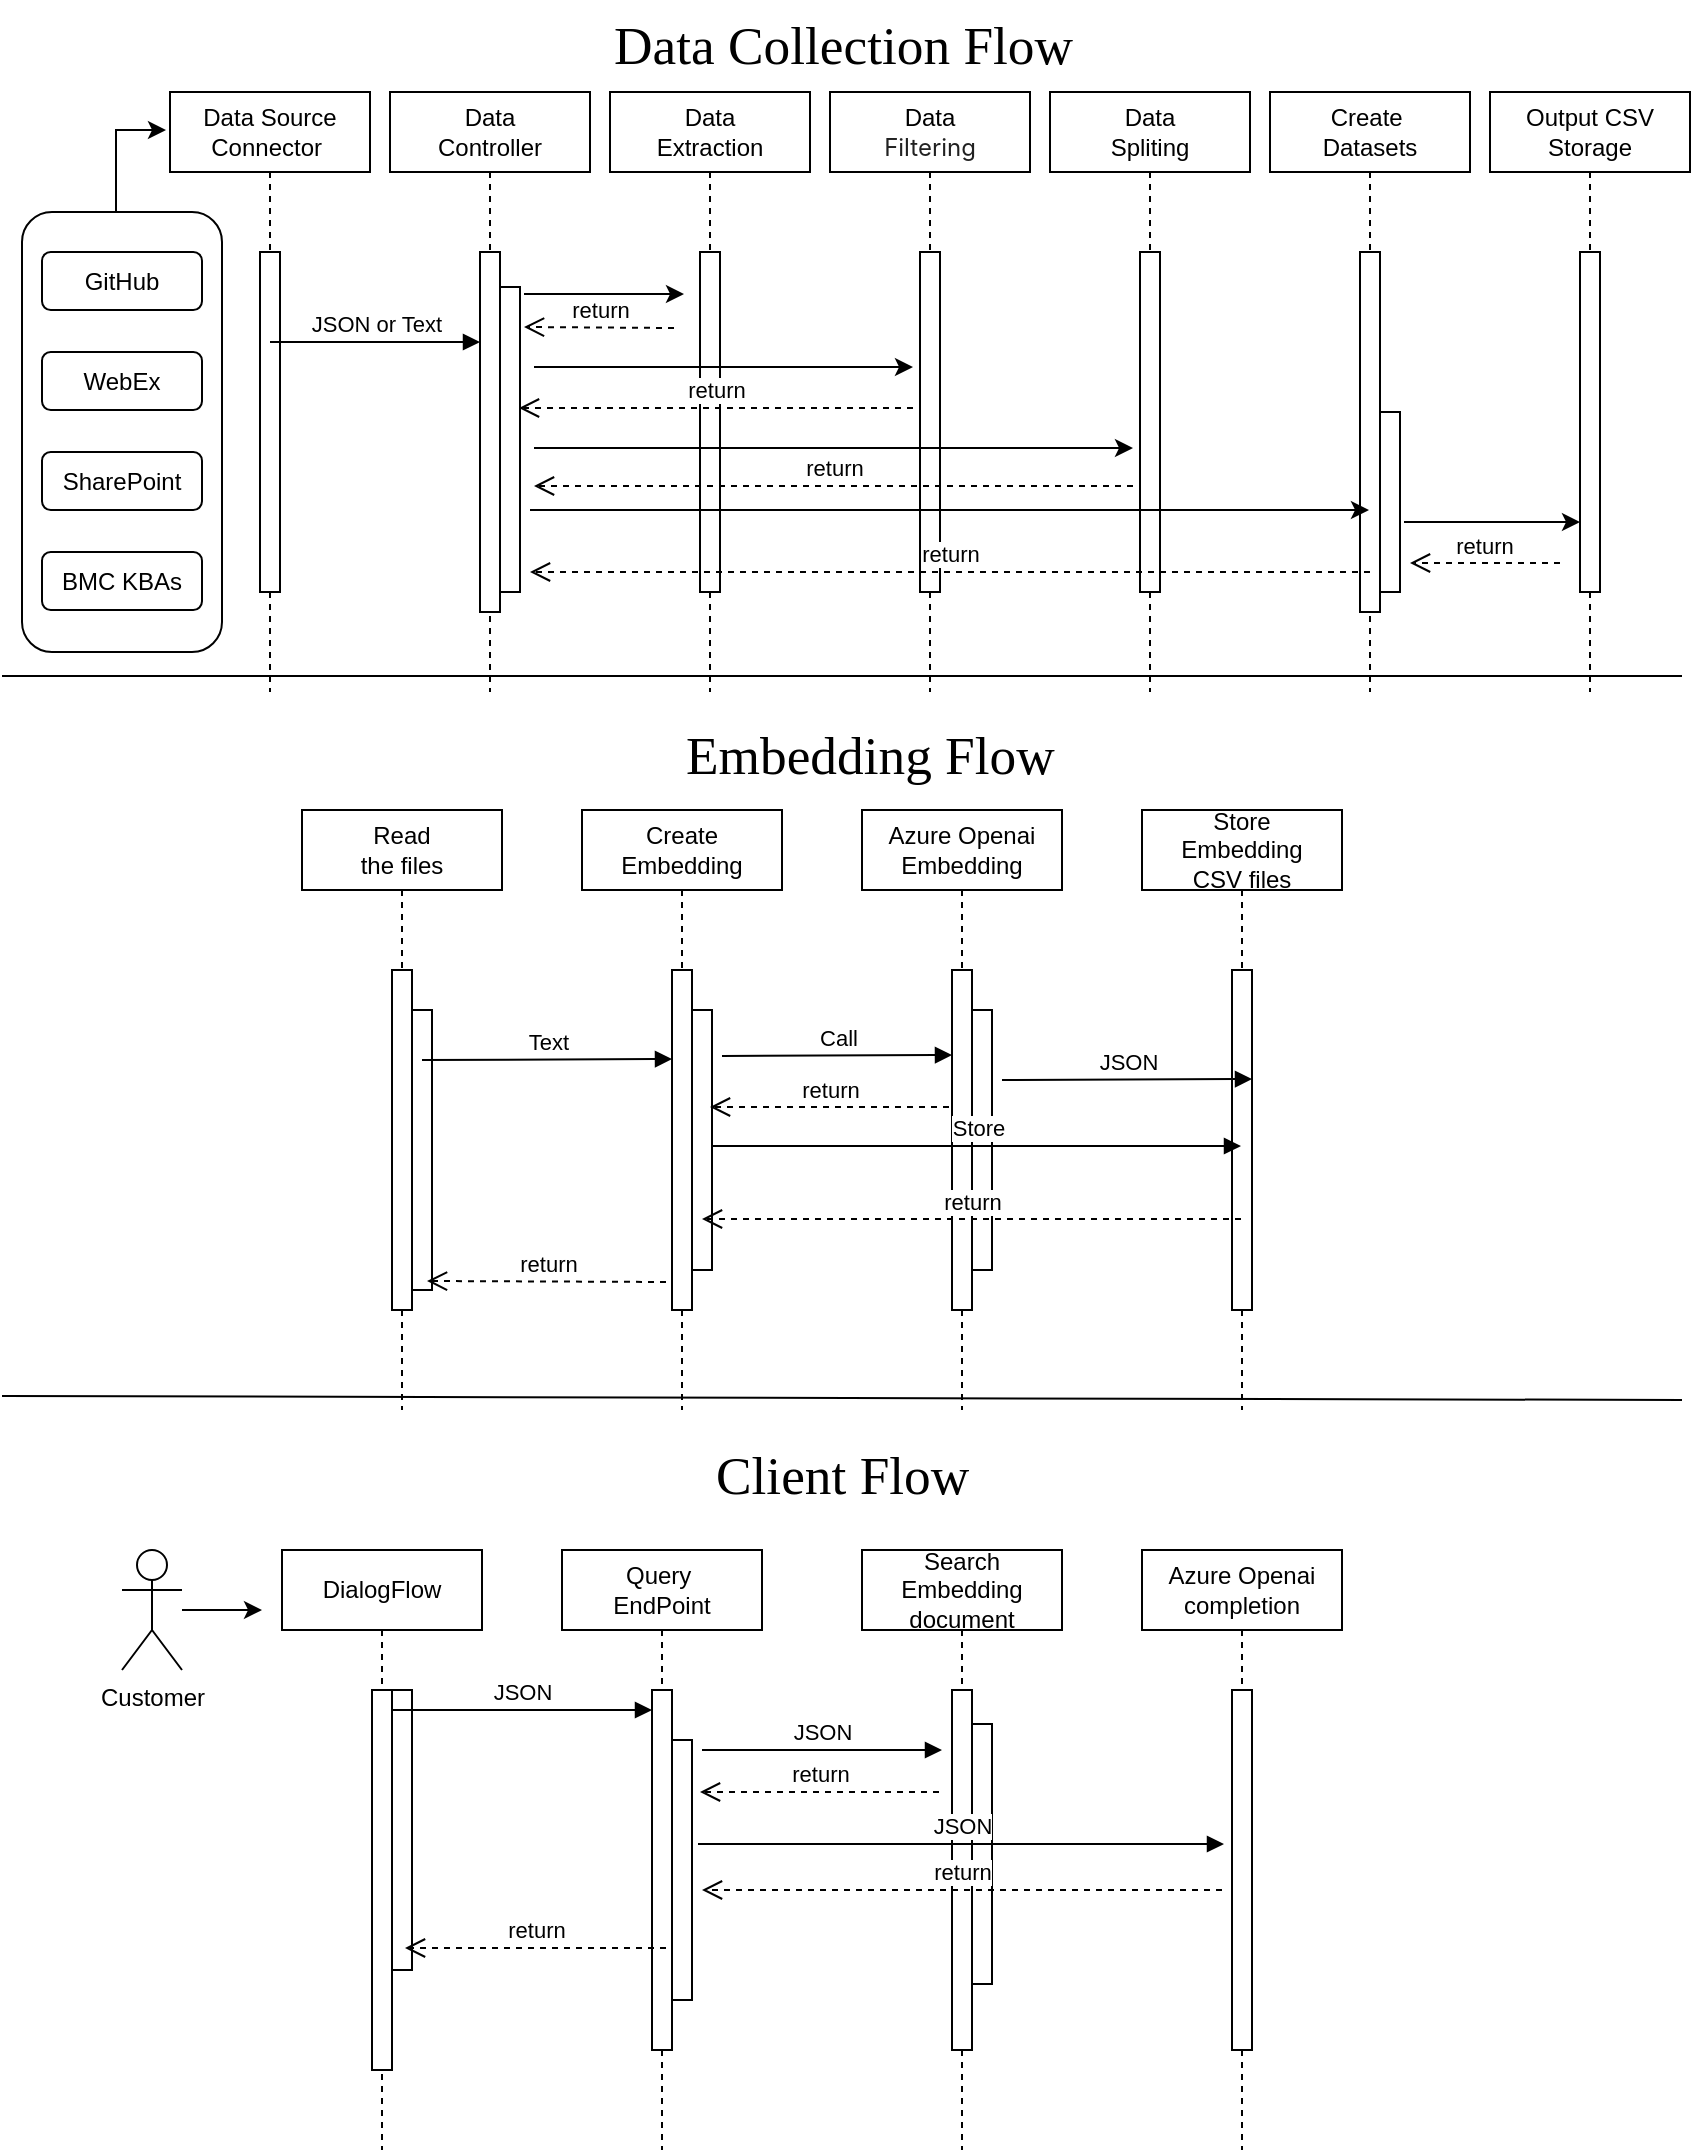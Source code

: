 <mxfile version="21.1.1" type="device">
  <diagram name="Page-1" id="2YBvvXClWsGukQMizWep">
    <mxGraphModel dx="1306" dy="867" grid="1" gridSize="10" guides="1" tooltips="1" connect="1" arrows="1" fold="1" page="1" pageScale="1" pageWidth="850" pageHeight="1100" math="0" shadow="0">
      <root>
        <mxCell id="0" />
        <mxCell id="1" parent="0" />
        <mxCell id="aM9ryv3xv72pqoxQDRHE-1" value="DialogFlow" style="shape=umlLifeline;perimeter=lifelinePerimeter;whiteSpace=wrap;html=1;container=0;dropTarget=0;collapsible=0;recursiveResize=0;outlineConnect=0;portConstraint=eastwest;newEdgeStyle={&quot;edgeStyle&quot;:&quot;elbowEdgeStyle&quot;,&quot;elbow&quot;:&quot;vertical&quot;,&quot;curved&quot;:0,&quot;rounded&quot;:0};" parent="1" vertex="1">
          <mxGeometry x="140" y="795" width="100" height="300" as="geometry" />
        </mxCell>
        <mxCell id="aM9ryv3xv72pqoxQDRHE-2" value="" style="html=1;points=[];perimeter=orthogonalPerimeter;outlineConnect=0;targetShapes=umlLifeline;portConstraint=eastwest;newEdgeStyle={&quot;edgeStyle&quot;:&quot;elbowEdgeStyle&quot;,&quot;elbow&quot;:&quot;vertical&quot;,&quot;curved&quot;:0,&quot;rounded&quot;:0};" parent="aM9ryv3xv72pqoxQDRHE-1" vertex="1">
          <mxGeometry x="45" y="70" width="10" height="190" as="geometry" />
        </mxCell>
        <mxCell id="ICfoFFDY9wNqRnNJk4W3-127" value="" style="html=1;points=[];perimeter=orthogonalPerimeter;outlineConnect=0;targetShapes=umlLifeline;portConstraint=eastwest;newEdgeStyle={&quot;edgeStyle&quot;:&quot;elbowEdgeStyle&quot;,&quot;elbow&quot;:&quot;vertical&quot;,&quot;curved&quot;:0,&quot;rounded&quot;:0};" vertex="1" parent="aM9ryv3xv72pqoxQDRHE-1">
          <mxGeometry x="55" y="70" width="10" height="140" as="geometry" />
        </mxCell>
        <mxCell id="aM9ryv3xv72pqoxQDRHE-5" value="Query&amp;nbsp;&lt;br&gt;EndPoint" style="shape=umlLifeline;perimeter=lifelinePerimeter;whiteSpace=wrap;html=1;container=0;dropTarget=0;collapsible=0;recursiveResize=0;outlineConnect=0;portConstraint=eastwest;newEdgeStyle={&quot;edgeStyle&quot;:&quot;elbowEdgeStyle&quot;,&quot;elbow&quot;:&quot;vertical&quot;,&quot;curved&quot;:0,&quot;rounded&quot;:0};" parent="1" vertex="1">
          <mxGeometry x="280" y="795" width="100" height="300" as="geometry" />
        </mxCell>
        <mxCell id="aM9ryv3xv72pqoxQDRHE-6" value="" style="html=1;points=[];perimeter=orthogonalPerimeter;outlineConnect=0;targetShapes=umlLifeline;portConstraint=eastwest;newEdgeStyle={&quot;edgeStyle&quot;:&quot;elbowEdgeStyle&quot;,&quot;elbow&quot;:&quot;vertical&quot;,&quot;curved&quot;:0,&quot;rounded&quot;:0};" parent="aM9ryv3xv72pqoxQDRHE-5" vertex="1">
          <mxGeometry x="45" y="70" width="10" height="180" as="geometry" />
        </mxCell>
        <mxCell id="ICfoFFDY9wNqRnNJk4W3-121" value="" style="html=1;points=[];perimeter=orthogonalPerimeter;outlineConnect=0;targetShapes=umlLifeline;portConstraint=eastwest;newEdgeStyle={&quot;edgeStyle&quot;:&quot;elbowEdgeStyle&quot;,&quot;elbow&quot;:&quot;vertical&quot;,&quot;curved&quot;:0,&quot;rounded&quot;:0};" vertex="1" parent="aM9ryv3xv72pqoxQDRHE-5">
          <mxGeometry x="55" y="95" width="10" height="130" as="geometry" />
        </mxCell>
        <mxCell id="aM9ryv3xv72pqoxQDRHE-7" value="JSON" style="html=1;verticalAlign=bottom;endArrow=block;edgeStyle=elbowEdgeStyle;elbow=vertical;curved=0;rounded=0;" parent="1" source="aM9ryv3xv72pqoxQDRHE-2" target="aM9ryv3xv72pqoxQDRHE-6" edge="1">
          <mxGeometry relative="1" as="geometry">
            <mxPoint x="255" y="885" as="sourcePoint" />
            <Array as="points">
              <mxPoint x="240" y="875" />
            </Array>
          </mxGeometry>
        </mxCell>
        <mxCell id="ICfoFFDY9wNqRnNJk4W3-26" value="Data Source&lt;br&gt;Connector&amp;nbsp;" style="shape=umlLifeline;perimeter=lifelinePerimeter;whiteSpace=wrap;html=1;container=0;dropTarget=0;collapsible=0;recursiveResize=0;outlineConnect=0;portConstraint=eastwest;newEdgeStyle={&quot;edgeStyle&quot;:&quot;elbowEdgeStyle&quot;,&quot;elbow&quot;:&quot;vertical&quot;,&quot;curved&quot;:0,&quot;rounded&quot;:0};" vertex="1" parent="1">
          <mxGeometry x="84" y="66" width="100" height="300" as="geometry" />
        </mxCell>
        <mxCell id="ICfoFFDY9wNqRnNJk4W3-27" value="" style="html=1;points=[];perimeter=orthogonalPerimeter;outlineConnect=0;targetShapes=umlLifeline;portConstraint=eastwest;newEdgeStyle={&quot;edgeStyle&quot;:&quot;elbowEdgeStyle&quot;,&quot;elbow&quot;:&quot;vertical&quot;,&quot;curved&quot;:0,&quot;rounded&quot;:0};" vertex="1" parent="ICfoFFDY9wNqRnNJk4W3-26">
          <mxGeometry x="45" y="80" width="10" height="170" as="geometry" />
        </mxCell>
        <mxCell id="ICfoFFDY9wNqRnNJk4W3-28" value="Data&lt;br&gt;Controller" style="shape=umlLifeline;perimeter=lifelinePerimeter;whiteSpace=wrap;html=1;container=0;dropTarget=0;collapsible=0;recursiveResize=0;outlineConnect=0;portConstraint=eastwest;newEdgeStyle={&quot;edgeStyle&quot;:&quot;elbowEdgeStyle&quot;,&quot;elbow&quot;:&quot;vertical&quot;,&quot;curved&quot;:0,&quot;rounded&quot;:0};" vertex="1" parent="1">
          <mxGeometry x="194" y="66" width="100" height="300" as="geometry" />
        </mxCell>
        <mxCell id="ICfoFFDY9wNqRnNJk4W3-29" value="" style="html=1;points=[];perimeter=orthogonalPerimeter;outlineConnect=0;targetShapes=umlLifeline;portConstraint=eastwest;newEdgeStyle={&quot;edgeStyle&quot;:&quot;elbowEdgeStyle&quot;,&quot;elbow&quot;:&quot;vertical&quot;,&quot;curved&quot;:0,&quot;rounded&quot;:0};" vertex="1" parent="ICfoFFDY9wNqRnNJk4W3-28">
          <mxGeometry x="45" y="80" width="10" height="180" as="geometry" />
        </mxCell>
        <mxCell id="ICfoFFDY9wNqRnNJk4W3-14" value="JSON or Text" style="html=1;verticalAlign=bottom;endArrow=block;edgeStyle=elbowEdgeStyle;elbow=vertical;curved=0;rounded=0;" edge="1" parent="ICfoFFDY9wNqRnNJk4W3-28">
          <mxGeometry relative="1" as="geometry">
            <mxPoint x="-60" y="125" as="sourcePoint" />
            <Array as="points" />
            <mxPoint x="45" y="124.5" as="targetPoint" />
          </mxGeometry>
        </mxCell>
        <mxCell id="ICfoFFDY9wNqRnNJk4W3-94" value="" style="html=1;points=[];perimeter=orthogonalPerimeter;outlineConnect=0;targetShapes=umlLifeline;portConstraint=eastwest;newEdgeStyle={&quot;edgeStyle&quot;:&quot;elbowEdgeStyle&quot;,&quot;elbow&quot;:&quot;vertical&quot;,&quot;curved&quot;:0,&quot;rounded&quot;:0};" vertex="1" parent="ICfoFFDY9wNqRnNJk4W3-28">
          <mxGeometry x="55" y="97.5" width="10" height="152.5" as="geometry" />
        </mxCell>
        <mxCell id="ICfoFFDY9wNqRnNJk4W3-30" value="Data&lt;br&gt;&lt;h2 style=&quot;text-align: start; box-sizing: unset; line-height: var(--jp-content-heading-line-height); font-weight: var(--jp-content-heading-font-weight); margin: var(--jp-content-heading-margin-top) 0 var(--jp-content-heading-margin-bottom) 0; font-size: var(--jp-content-font-size4); caret-color: rgba(0, 0, 0, 0.87); color: rgba(0, 0, 0, 0.87); font-family: -apple-system, BlinkMacSystemFont, &amp;quot;Segoe UI&amp;quot;, Helvetica, Arial, sans-serif, &amp;quot;Apple Color Emoji&amp;quot;, &amp;quot;Segoe UI Emoji&amp;quot;, &amp;quot;Segoe UI Symbol&amp;quot;;&quot; id=&quot;1.2-Filtering-the-Wikipedia-pages-and-splitting-them-into-sections-by-headings&quot;&gt;Filtering&lt;/h2&gt;" style="shape=umlLifeline;perimeter=lifelinePerimeter;whiteSpace=wrap;html=1;container=0;dropTarget=0;collapsible=0;recursiveResize=0;outlineConnect=0;portConstraint=eastwest;newEdgeStyle={&quot;edgeStyle&quot;:&quot;elbowEdgeStyle&quot;,&quot;elbow&quot;:&quot;vertical&quot;,&quot;curved&quot;:0,&quot;rounded&quot;:0};" vertex="1" parent="1">
          <mxGeometry x="414" y="66" width="100" height="300" as="geometry" />
        </mxCell>
        <mxCell id="ICfoFFDY9wNqRnNJk4W3-31" value="" style="html=1;points=[];perimeter=orthogonalPerimeter;outlineConnect=0;targetShapes=umlLifeline;portConstraint=eastwest;newEdgeStyle={&quot;edgeStyle&quot;:&quot;elbowEdgeStyle&quot;,&quot;elbow&quot;:&quot;vertical&quot;,&quot;curved&quot;:0,&quot;rounded&quot;:0};" vertex="1" parent="ICfoFFDY9wNqRnNJk4W3-30">
          <mxGeometry x="45" y="80" width="10" height="170" as="geometry" />
        </mxCell>
        <mxCell id="ICfoFFDY9wNqRnNJk4W3-32" value="Data&lt;br&gt;Spliting" style="shape=umlLifeline;perimeter=lifelinePerimeter;whiteSpace=wrap;html=1;container=0;dropTarget=0;collapsible=0;recursiveResize=0;outlineConnect=0;portConstraint=eastwest;newEdgeStyle={&quot;edgeStyle&quot;:&quot;elbowEdgeStyle&quot;,&quot;elbow&quot;:&quot;vertical&quot;,&quot;curved&quot;:0,&quot;rounded&quot;:0};" vertex="1" parent="1">
          <mxGeometry x="524" y="66" width="100" height="300" as="geometry" />
        </mxCell>
        <mxCell id="ICfoFFDY9wNqRnNJk4W3-33" value="" style="html=1;points=[];perimeter=orthogonalPerimeter;outlineConnect=0;targetShapes=umlLifeline;portConstraint=eastwest;newEdgeStyle={&quot;edgeStyle&quot;:&quot;elbowEdgeStyle&quot;,&quot;elbow&quot;:&quot;vertical&quot;,&quot;curved&quot;:0,&quot;rounded&quot;:0};" vertex="1" parent="ICfoFFDY9wNqRnNJk4W3-32">
          <mxGeometry x="45" y="80" width="10" height="170" as="geometry" />
        </mxCell>
        <mxCell id="ICfoFFDY9wNqRnNJk4W3-34" value="Create&amp;nbsp;&lt;br&gt;Datasets" style="shape=umlLifeline;perimeter=lifelinePerimeter;whiteSpace=wrap;html=1;container=0;dropTarget=0;collapsible=0;recursiveResize=0;outlineConnect=0;portConstraint=eastwest;newEdgeStyle={&quot;edgeStyle&quot;:&quot;elbowEdgeStyle&quot;,&quot;elbow&quot;:&quot;vertical&quot;,&quot;curved&quot;:0,&quot;rounded&quot;:0};" vertex="1" parent="1">
          <mxGeometry x="634" y="66" width="100" height="300" as="geometry" />
        </mxCell>
        <mxCell id="ICfoFFDY9wNqRnNJk4W3-35" value="" style="html=1;points=[];perimeter=orthogonalPerimeter;outlineConnect=0;targetShapes=umlLifeline;portConstraint=eastwest;newEdgeStyle={&quot;edgeStyle&quot;:&quot;elbowEdgeStyle&quot;,&quot;elbow&quot;:&quot;vertical&quot;,&quot;curved&quot;:0,&quot;rounded&quot;:0};" vertex="1" parent="ICfoFFDY9wNqRnNJk4W3-34">
          <mxGeometry x="45" y="80" width="10" height="180" as="geometry" />
        </mxCell>
        <mxCell id="ICfoFFDY9wNqRnNJk4W3-107" value="" style="html=1;points=[];perimeter=orthogonalPerimeter;outlineConnect=0;targetShapes=umlLifeline;portConstraint=eastwest;newEdgeStyle={&quot;edgeStyle&quot;:&quot;elbowEdgeStyle&quot;,&quot;elbow&quot;:&quot;vertical&quot;,&quot;curved&quot;:0,&quot;rounded&quot;:0};" vertex="1" parent="ICfoFFDY9wNqRnNJk4W3-34">
          <mxGeometry x="55" y="160" width="10" height="90" as="geometry" />
        </mxCell>
        <mxCell id="ICfoFFDY9wNqRnNJk4W3-36" value="Output CSV&lt;br&gt;Storage" style="shape=umlLifeline;perimeter=lifelinePerimeter;whiteSpace=wrap;html=1;container=0;dropTarget=0;collapsible=0;recursiveResize=0;outlineConnect=0;portConstraint=eastwest;newEdgeStyle={&quot;edgeStyle&quot;:&quot;elbowEdgeStyle&quot;,&quot;elbow&quot;:&quot;vertical&quot;,&quot;curved&quot;:0,&quot;rounded&quot;:0};" vertex="1" parent="1">
          <mxGeometry x="744" y="66" width="100" height="300" as="geometry" />
        </mxCell>
        <mxCell id="ICfoFFDY9wNqRnNJk4W3-37" value="" style="html=1;points=[];perimeter=orthogonalPerimeter;outlineConnect=0;targetShapes=umlLifeline;portConstraint=eastwest;newEdgeStyle={&quot;edgeStyle&quot;:&quot;elbowEdgeStyle&quot;,&quot;elbow&quot;:&quot;vertical&quot;,&quot;curved&quot;:0,&quot;rounded&quot;:0};" vertex="1" parent="ICfoFFDY9wNqRnNJk4W3-36">
          <mxGeometry x="45" y="80" width="10" height="170" as="geometry" />
        </mxCell>
        <mxCell id="ICfoFFDY9wNqRnNJk4W3-39" value="Read&lt;br&gt;the files" style="shape=umlLifeline;perimeter=lifelinePerimeter;whiteSpace=wrap;html=1;container=0;dropTarget=0;collapsible=0;recursiveResize=0;outlineConnect=0;portConstraint=eastwest;newEdgeStyle={&quot;edgeStyle&quot;:&quot;elbowEdgeStyle&quot;,&quot;elbow&quot;:&quot;vertical&quot;,&quot;curved&quot;:0,&quot;rounded&quot;:0};" vertex="1" parent="1">
          <mxGeometry x="150" y="425" width="100" height="300" as="geometry" />
        </mxCell>
        <mxCell id="ICfoFFDY9wNqRnNJk4W3-40" value="" style="html=1;points=[];perimeter=orthogonalPerimeter;outlineConnect=0;targetShapes=umlLifeline;portConstraint=eastwest;newEdgeStyle={&quot;edgeStyle&quot;:&quot;elbowEdgeStyle&quot;,&quot;elbow&quot;:&quot;vertical&quot;,&quot;curved&quot;:0,&quot;rounded&quot;:0};" vertex="1" parent="ICfoFFDY9wNqRnNJk4W3-39">
          <mxGeometry x="45" y="80" width="10" height="170" as="geometry" />
        </mxCell>
        <mxCell id="ICfoFFDY9wNqRnNJk4W3-41" value="Create&lt;br&gt;Embedding" style="shape=umlLifeline;perimeter=lifelinePerimeter;whiteSpace=wrap;html=1;container=0;dropTarget=0;collapsible=0;recursiveResize=0;outlineConnect=0;portConstraint=eastwest;newEdgeStyle={&quot;edgeStyle&quot;:&quot;elbowEdgeStyle&quot;,&quot;elbow&quot;:&quot;vertical&quot;,&quot;curved&quot;:0,&quot;rounded&quot;:0};" vertex="1" parent="1">
          <mxGeometry x="290" y="425" width="100" height="300" as="geometry" />
        </mxCell>
        <mxCell id="ICfoFFDY9wNqRnNJk4W3-42" value="" style="html=1;points=[];perimeter=orthogonalPerimeter;outlineConnect=0;targetShapes=umlLifeline;portConstraint=eastwest;newEdgeStyle={&quot;edgeStyle&quot;:&quot;elbowEdgeStyle&quot;,&quot;elbow&quot;:&quot;vertical&quot;,&quot;curved&quot;:0,&quot;rounded&quot;:0};" vertex="1" parent="ICfoFFDY9wNqRnNJk4W3-41">
          <mxGeometry x="45" y="80" width="10" height="170" as="geometry" />
        </mxCell>
        <mxCell id="ICfoFFDY9wNqRnNJk4W3-43" value="" style="html=1;points=[];perimeter=orthogonalPerimeter;outlineConnect=0;targetShapes=umlLifeline;portConstraint=eastwest;newEdgeStyle={&quot;edgeStyle&quot;:&quot;elbowEdgeStyle&quot;,&quot;elbow&quot;:&quot;vertical&quot;,&quot;curved&quot;:0,&quot;rounded&quot;:0};" vertex="1" parent="ICfoFFDY9wNqRnNJk4W3-41">
          <mxGeometry x="-85" y="100" width="10" height="140" as="geometry" />
        </mxCell>
        <mxCell id="ICfoFFDY9wNqRnNJk4W3-45" value="Text" style="html=1;verticalAlign=bottom;endArrow=block;edgeStyle=elbowEdgeStyle;elbow=vertical;curved=0;rounded=0;" edge="1" parent="ICfoFFDY9wNqRnNJk4W3-41">
          <mxGeometry relative="1" as="geometry">
            <mxPoint x="-80" y="125" as="sourcePoint" />
            <Array as="points">
              <mxPoint x="-25" y="124.5" />
            </Array>
            <mxPoint x="45" y="124.5" as="targetPoint" />
          </mxGeometry>
        </mxCell>
        <mxCell id="ICfoFFDY9wNqRnNJk4W3-48" value="Search Embedding document" style="shape=umlLifeline;perimeter=lifelinePerimeter;whiteSpace=wrap;html=1;container=0;dropTarget=0;collapsible=0;recursiveResize=0;outlineConnect=0;portConstraint=eastwest;newEdgeStyle={&quot;edgeStyle&quot;:&quot;elbowEdgeStyle&quot;,&quot;elbow&quot;:&quot;vertical&quot;,&quot;curved&quot;:0,&quot;rounded&quot;:0};" vertex="1" parent="1">
          <mxGeometry x="430" y="795" width="100" height="300" as="geometry" />
        </mxCell>
        <mxCell id="ICfoFFDY9wNqRnNJk4W3-49" value="" style="html=1;points=[];perimeter=orthogonalPerimeter;outlineConnect=0;targetShapes=umlLifeline;portConstraint=eastwest;newEdgeStyle={&quot;edgeStyle&quot;:&quot;elbowEdgeStyle&quot;,&quot;elbow&quot;:&quot;vertical&quot;,&quot;curved&quot;:0,&quot;rounded&quot;:0};" vertex="1" parent="ICfoFFDY9wNqRnNJk4W3-48">
          <mxGeometry x="45" y="70" width="10" height="180" as="geometry" />
        </mxCell>
        <mxCell id="ICfoFFDY9wNqRnNJk4W3-122" value="" style="html=1;points=[];perimeter=orthogonalPerimeter;outlineConnect=0;targetShapes=umlLifeline;portConstraint=eastwest;newEdgeStyle={&quot;edgeStyle&quot;:&quot;elbowEdgeStyle&quot;,&quot;elbow&quot;:&quot;vertical&quot;,&quot;curved&quot;:0,&quot;rounded&quot;:0};" vertex="1" parent="ICfoFFDY9wNqRnNJk4W3-48">
          <mxGeometry x="55" y="87" width="10" height="130" as="geometry" />
        </mxCell>
        <mxCell id="ICfoFFDY9wNqRnNJk4W3-58" value="Azure Openai&lt;br&gt;Embedding" style="shape=umlLifeline;perimeter=lifelinePerimeter;whiteSpace=wrap;html=1;container=0;dropTarget=0;collapsible=0;recursiveResize=0;outlineConnect=0;portConstraint=eastwest;newEdgeStyle={&quot;edgeStyle&quot;:&quot;elbowEdgeStyle&quot;,&quot;elbow&quot;:&quot;vertical&quot;,&quot;curved&quot;:0,&quot;rounded&quot;:0};" vertex="1" parent="1">
          <mxGeometry x="430" y="425" width="100" height="300" as="geometry" />
        </mxCell>
        <mxCell id="ICfoFFDY9wNqRnNJk4W3-59" value="" style="html=1;points=[];perimeter=orthogonalPerimeter;outlineConnect=0;targetShapes=umlLifeline;portConstraint=eastwest;newEdgeStyle={&quot;edgeStyle&quot;:&quot;elbowEdgeStyle&quot;,&quot;elbow&quot;:&quot;vertical&quot;,&quot;curved&quot;:0,&quot;rounded&quot;:0};" vertex="1" parent="ICfoFFDY9wNqRnNJk4W3-58">
          <mxGeometry x="45" y="80" width="10" height="170" as="geometry" />
        </mxCell>
        <mxCell id="ICfoFFDY9wNqRnNJk4W3-60" value="" style="html=1;points=[];perimeter=orthogonalPerimeter;outlineConnect=0;targetShapes=umlLifeline;portConstraint=eastwest;newEdgeStyle={&quot;edgeStyle&quot;:&quot;elbowEdgeStyle&quot;,&quot;elbow&quot;:&quot;vertical&quot;,&quot;curved&quot;:0,&quot;rounded&quot;:0};" vertex="1" parent="ICfoFFDY9wNqRnNJk4W3-58">
          <mxGeometry x="-85" y="100" width="10" height="130" as="geometry" />
        </mxCell>
        <mxCell id="ICfoFFDY9wNqRnNJk4W3-62" value="Call" style="html=1;verticalAlign=bottom;endArrow=block;edgeStyle=elbowEdgeStyle;elbow=horizontal;curved=0;rounded=0;" edge="1" parent="ICfoFFDY9wNqRnNJk4W3-58">
          <mxGeometry relative="1" as="geometry">
            <mxPoint x="-70" y="123" as="sourcePoint" />
            <Array as="points">
              <mxPoint x="-70" y="128" />
            </Array>
            <mxPoint x="45" y="122.5" as="targetPoint" />
          </mxGeometry>
        </mxCell>
        <mxCell id="ICfoFFDY9wNqRnNJk4W3-64" value="return" style="html=1;verticalAlign=bottom;endArrow=open;dashed=1;endSize=8;edgeStyle=elbowEdgeStyle;elbow=vertical;curved=0;rounded=0;" edge="1" parent="ICfoFFDY9wNqRnNJk4W3-58">
          <mxGeometry relative="1" as="geometry">
            <mxPoint x="-76" y="148.5" as="targetPoint" />
            <Array as="points">
              <mxPoint x="-45" y="148.5" />
            </Array>
            <mxPoint x="43.5" y="148.5" as="sourcePoint" />
          </mxGeometry>
        </mxCell>
        <mxCell id="ICfoFFDY9wNqRnNJk4W3-65" value="Store&lt;br&gt;Embedding&lt;br&gt;CSV files" style="shape=umlLifeline;perimeter=lifelinePerimeter;whiteSpace=wrap;html=1;container=0;dropTarget=0;collapsible=0;recursiveResize=0;outlineConnect=0;portConstraint=eastwest;newEdgeStyle={&quot;edgeStyle&quot;:&quot;elbowEdgeStyle&quot;,&quot;elbow&quot;:&quot;vertical&quot;,&quot;curved&quot;:0,&quot;rounded&quot;:0};" vertex="1" parent="1">
          <mxGeometry x="570" y="425" width="100" height="300" as="geometry" />
        </mxCell>
        <mxCell id="ICfoFFDY9wNqRnNJk4W3-66" value="" style="html=1;points=[];perimeter=orthogonalPerimeter;outlineConnect=0;targetShapes=umlLifeline;portConstraint=eastwest;newEdgeStyle={&quot;edgeStyle&quot;:&quot;elbowEdgeStyle&quot;,&quot;elbow&quot;:&quot;vertical&quot;,&quot;curved&quot;:0,&quot;rounded&quot;:0};" vertex="1" parent="ICfoFFDY9wNqRnNJk4W3-65">
          <mxGeometry x="45" y="80" width="10" height="170" as="geometry" />
        </mxCell>
        <mxCell id="ICfoFFDY9wNqRnNJk4W3-67" value="" style="html=1;points=[];perimeter=orthogonalPerimeter;outlineConnect=0;targetShapes=umlLifeline;portConstraint=eastwest;newEdgeStyle={&quot;edgeStyle&quot;:&quot;elbowEdgeStyle&quot;,&quot;elbow&quot;:&quot;vertical&quot;,&quot;curved&quot;:0,&quot;rounded&quot;:0};" vertex="1" parent="ICfoFFDY9wNqRnNJk4W3-65">
          <mxGeometry x="-85" y="100" width="10" height="130" as="geometry" />
        </mxCell>
        <mxCell id="ICfoFFDY9wNqRnNJk4W3-71" value="return" style="html=1;verticalAlign=bottom;endArrow=open;dashed=1;endSize=8;edgeStyle=elbowEdgeStyle;elbow=vertical;curved=0;rounded=0;" edge="1" parent="ICfoFFDY9wNqRnNJk4W3-65">
          <mxGeometry relative="1" as="geometry">
            <mxPoint x="-220" y="205" as="targetPoint" />
            <Array as="points">
              <mxPoint x="-39" y="204.5" />
            </Array>
            <mxPoint x="49.5" y="204.5" as="sourcePoint" />
          </mxGeometry>
        </mxCell>
        <mxCell id="ICfoFFDY9wNqRnNJk4W3-72" value="Azure Openai completion" style="shape=umlLifeline;perimeter=lifelinePerimeter;whiteSpace=wrap;html=1;container=0;dropTarget=0;collapsible=0;recursiveResize=0;outlineConnect=0;portConstraint=eastwest;newEdgeStyle={&quot;edgeStyle&quot;:&quot;elbowEdgeStyle&quot;,&quot;elbow&quot;:&quot;vertical&quot;,&quot;curved&quot;:0,&quot;rounded&quot;:0};" vertex="1" parent="1">
          <mxGeometry x="570" y="795" width="100" height="300" as="geometry" />
        </mxCell>
        <mxCell id="ICfoFFDY9wNqRnNJk4W3-73" value="" style="html=1;points=[];perimeter=orthogonalPerimeter;outlineConnect=0;targetShapes=umlLifeline;portConstraint=eastwest;newEdgeStyle={&quot;edgeStyle&quot;:&quot;elbowEdgeStyle&quot;,&quot;elbow&quot;:&quot;vertical&quot;,&quot;curved&quot;:0,&quot;rounded&quot;:0};" vertex="1" parent="ICfoFFDY9wNqRnNJk4W3-72">
          <mxGeometry x="45" y="70" width="10" height="180" as="geometry" />
        </mxCell>
        <mxCell id="ICfoFFDY9wNqRnNJk4W3-74" value="Customer" style="shape=umlActor;verticalLabelPosition=bottom;verticalAlign=top;html=1;outlineConnect=0;" vertex="1" parent="1">
          <mxGeometry x="60" y="795" width="30" height="60" as="geometry" />
        </mxCell>
        <mxCell id="ICfoFFDY9wNqRnNJk4W3-78" value="" style="endArrow=classic;html=1;rounded=0;" edge="1" parent="1" source="ICfoFFDY9wNqRnNJk4W3-74">
          <mxGeometry width="50" height="50" relative="1" as="geometry">
            <mxPoint x="290" y="585" as="sourcePoint" />
            <mxPoint x="130" y="825" as="targetPoint" />
          </mxGeometry>
        </mxCell>
        <mxCell id="ICfoFFDY9wNqRnNJk4W3-79" value="" style="rounded=1;whiteSpace=wrap;html=1;" vertex="1" parent="1">
          <mxGeometry x="10" y="126" width="100" height="220" as="geometry" />
        </mxCell>
        <mxCell id="ICfoFFDY9wNqRnNJk4W3-80" value="GitHub" style="rounded=1;whiteSpace=wrap;html=1;" vertex="1" parent="1">
          <mxGeometry x="20" y="146" width="80" height="29" as="geometry" />
        </mxCell>
        <mxCell id="ICfoFFDY9wNqRnNJk4W3-83" value="WebEx" style="rounded=1;whiteSpace=wrap;html=1;" vertex="1" parent="1">
          <mxGeometry x="20" y="196" width="80" height="29" as="geometry" />
        </mxCell>
        <mxCell id="ICfoFFDY9wNqRnNJk4W3-84" value="SharePoint" style="rounded=1;whiteSpace=wrap;html=1;" vertex="1" parent="1">
          <mxGeometry x="20" y="246" width="80" height="29" as="geometry" />
        </mxCell>
        <mxCell id="ICfoFFDY9wNqRnNJk4W3-85" value="BMC KBAs" style="rounded=1;whiteSpace=wrap;html=1;" vertex="1" parent="1">
          <mxGeometry x="20" y="296" width="80" height="29" as="geometry" />
        </mxCell>
        <mxCell id="ICfoFFDY9wNqRnNJk4W3-87" value="Data&lt;br&gt;Extraction" style="shape=umlLifeline;perimeter=lifelinePerimeter;whiteSpace=wrap;html=1;container=0;dropTarget=0;collapsible=0;recursiveResize=0;outlineConnect=0;portConstraint=eastwest;newEdgeStyle={&quot;edgeStyle&quot;:&quot;elbowEdgeStyle&quot;,&quot;elbow&quot;:&quot;vertical&quot;,&quot;curved&quot;:0,&quot;rounded&quot;:0};" vertex="1" parent="1">
          <mxGeometry x="304" y="66" width="100" height="300" as="geometry" />
        </mxCell>
        <mxCell id="ICfoFFDY9wNqRnNJk4W3-88" value="" style="html=1;points=[];perimeter=orthogonalPerimeter;outlineConnect=0;targetShapes=umlLifeline;portConstraint=eastwest;newEdgeStyle={&quot;edgeStyle&quot;:&quot;elbowEdgeStyle&quot;,&quot;elbow&quot;:&quot;vertical&quot;,&quot;curved&quot;:0,&quot;rounded&quot;:0};" vertex="1" parent="ICfoFFDY9wNqRnNJk4W3-87">
          <mxGeometry x="45" y="80" width="10" height="170" as="geometry" />
        </mxCell>
        <mxCell id="ICfoFFDY9wNqRnNJk4W3-97" value="" style="endArrow=classic;html=1;rounded=0;" edge="1" parent="1">
          <mxGeometry width="50" height="50" relative="1" as="geometry">
            <mxPoint x="261" y="167" as="sourcePoint" />
            <mxPoint x="341" y="167" as="targetPoint" />
          </mxGeometry>
        </mxCell>
        <mxCell id="ICfoFFDY9wNqRnNJk4W3-47" value="return" style="html=1;verticalAlign=bottom;endArrow=open;dashed=1;endSize=8;edgeStyle=elbowEdgeStyle;elbow=vertical;curved=0;rounded=0;" edge="1" parent="1">
          <mxGeometry relative="1" as="geometry">
            <mxPoint x="261" y="183.5" as="targetPoint" />
            <Array as="points">
              <mxPoint x="292" y="183.5" />
            </Array>
            <mxPoint x="336" y="184" as="sourcePoint" />
          </mxGeometry>
        </mxCell>
        <mxCell id="ICfoFFDY9wNqRnNJk4W3-98" value="" style="endArrow=classic;html=1;rounded=0;" edge="1" parent="1">
          <mxGeometry width="50" height="50" relative="1" as="geometry">
            <mxPoint x="266" y="203.5" as="sourcePoint" />
            <mxPoint x="455.5" y="203.5" as="targetPoint" />
          </mxGeometry>
        </mxCell>
        <mxCell id="ICfoFFDY9wNqRnNJk4W3-99" value="return" style="html=1;verticalAlign=bottom;endArrow=open;dashed=1;endSize=8;edgeStyle=elbowEdgeStyle;elbow=vertical;curved=0;rounded=0;" edge="1" parent="1">
          <mxGeometry relative="1" as="geometry">
            <mxPoint x="258.5" y="224" as="targetPoint" />
            <Array as="points">
              <mxPoint x="289.5" y="224" />
            </Array>
            <mxPoint x="455.5" y="224" as="sourcePoint" />
          </mxGeometry>
        </mxCell>
        <mxCell id="ICfoFFDY9wNqRnNJk4W3-101" value="" style="endArrow=classic;html=1;rounded=0;" edge="1" parent="1">
          <mxGeometry width="50" height="50" relative="1" as="geometry">
            <mxPoint x="266" y="244" as="sourcePoint" />
            <mxPoint x="565.5" y="244" as="targetPoint" />
          </mxGeometry>
        </mxCell>
        <mxCell id="ICfoFFDY9wNqRnNJk4W3-102" value="return" style="html=1;verticalAlign=bottom;endArrow=open;dashed=1;endSize=8;edgeStyle=elbowEdgeStyle;elbow=vertical;curved=0;rounded=0;" edge="1" parent="1">
          <mxGeometry relative="1" as="geometry">
            <mxPoint x="266" y="263" as="targetPoint" />
            <Array as="points">
              <mxPoint x="297" y="263" />
            </Array>
            <mxPoint x="565.5" y="263" as="sourcePoint" />
          </mxGeometry>
        </mxCell>
        <mxCell id="ICfoFFDY9wNqRnNJk4W3-105" value="" style="endArrow=classic;html=1;rounded=0;" edge="1" parent="1">
          <mxGeometry width="50" height="50" relative="1" as="geometry">
            <mxPoint x="264" y="275" as="sourcePoint" />
            <mxPoint x="683.5" y="275" as="targetPoint" />
          </mxGeometry>
        </mxCell>
        <mxCell id="ICfoFFDY9wNqRnNJk4W3-109" value="" style="endArrow=classic;html=1;rounded=0;" edge="1" parent="1">
          <mxGeometry width="50" height="50" relative="1" as="geometry">
            <mxPoint x="701" y="281" as="sourcePoint" />
            <mxPoint x="789" y="281" as="targetPoint" />
          </mxGeometry>
        </mxCell>
        <mxCell id="ICfoFFDY9wNqRnNJk4W3-111" value="return" style="html=1;verticalAlign=bottom;endArrow=open;dashed=1;endSize=8;edgeStyle=elbowEdgeStyle;elbow=vertical;curved=0;rounded=0;" edge="1" parent="1">
          <mxGeometry relative="1" as="geometry">
            <mxPoint x="704" y="301" as="targetPoint" />
            <Array as="points" />
            <mxPoint x="779" y="301.5" as="sourcePoint" />
          </mxGeometry>
        </mxCell>
        <mxCell id="ICfoFFDY9wNqRnNJk4W3-112" value="return" style="html=1;verticalAlign=bottom;endArrow=open;dashed=1;endSize=8;edgeStyle=elbowEdgeStyle;elbow=vertical;curved=0;rounded=0;" edge="1" parent="1">
          <mxGeometry relative="1" as="geometry">
            <mxPoint x="264" y="306" as="targetPoint" />
            <Array as="points">
              <mxPoint x="425" y="306" />
            </Array>
            <mxPoint x="684" y="306" as="sourcePoint" />
          </mxGeometry>
        </mxCell>
        <mxCell id="ICfoFFDY9wNqRnNJk4W3-114" value="" style="endArrow=none;html=1;rounded=0;" edge="1" parent="1">
          <mxGeometry width="50" height="50" relative="1" as="geometry">
            <mxPoint y="358" as="sourcePoint" />
            <mxPoint x="840" y="358" as="targetPoint" />
          </mxGeometry>
        </mxCell>
        <mxCell id="ICfoFFDY9wNqRnNJk4W3-115" value="" style="endArrow=none;html=1;rounded=0;" edge="1" parent="1">
          <mxGeometry width="50" height="50" relative="1" as="geometry">
            <mxPoint y="718" as="sourcePoint" />
            <mxPoint x="840" y="720" as="targetPoint" />
          </mxGeometry>
        </mxCell>
        <mxCell id="ICfoFFDY9wNqRnNJk4W3-116" value="Store" style="html=1;verticalAlign=bottom;endArrow=block;edgeStyle=elbowEdgeStyle;elbow=vertical;curved=0;rounded=0;" edge="1" parent="1" target="ICfoFFDY9wNqRnNJk4W3-65">
          <mxGeometry relative="1" as="geometry">
            <mxPoint x="355" y="593" as="sourcePoint" />
            <Array as="points" />
            <mxPoint x="480" y="592.5" as="targetPoint" />
          </mxGeometry>
        </mxCell>
        <mxCell id="ICfoFFDY9wNqRnNJk4W3-117" value="JSON" style="html=1;verticalAlign=bottom;endArrow=block;edgeStyle=elbowEdgeStyle;elbow=vertical;curved=0;rounded=0;" edge="1" parent="1">
          <mxGeometry relative="1" as="geometry">
            <mxPoint x="500" y="560" as="sourcePoint" />
            <Array as="points">
              <mxPoint x="555" y="559.5" />
            </Array>
            <mxPoint x="625" y="559.5" as="targetPoint" />
          </mxGeometry>
        </mxCell>
        <mxCell id="ICfoFFDY9wNqRnNJk4W3-119" value="return" style="html=1;verticalAlign=bottom;endArrow=open;dashed=1;endSize=8;edgeStyle=elbowEdgeStyle;elbow=vertical;curved=0;rounded=0;" edge="1" parent="1">
          <mxGeometry relative="1" as="geometry">
            <mxPoint x="212.5" y="660.5" as="targetPoint" />
            <Array as="points">
              <mxPoint x="243.5" y="660.5" />
            </Array>
            <mxPoint x="332" y="661" as="sourcePoint" />
          </mxGeometry>
        </mxCell>
        <mxCell id="ICfoFFDY9wNqRnNJk4W3-120" value="JSON" style="html=1;verticalAlign=bottom;endArrow=block;edgeStyle=elbowEdgeStyle;elbow=vertical;curved=0;rounded=0;" edge="1" parent="1">
          <mxGeometry relative="1" as="geometry">
            <mxPoint x="350" y="895" as="sourcePoint" />
            <Array as="points">
              <mxPoint x="385" y="895" />
            </Array>
            <mxPoint x="470" y="895" as="targetPoint" />
          </mxGeometry>
        </mxCell>
        <mxCell id="ICfoFFDY9wNqRnNJk4W3-123" value="JSON" style="html=1;verticalAlign=bottom;endArrow=block;edgeStyle=elbowEdgeStyle;elbow=vertical;curved=0;rounded=0;" edge="1" parent="1">
          <mxGeometry relative="1" as="geometry">
            <mxPoint x="348" y="942" as="sourcePoint" />
            <Array as="points">
              <mxPoint x="526" y="942" />
            </Array>
            <mxPoint x="611" y="942" as="targetPoint" />
          </mxGeometry>
        </mxCell>
        <mxCell id="ICfoFFDY9wNqRnNJk4W3-124" value="return" style="html=1;verticalAlign=bottom;endArrow=open;dashed=1;endSize=8;edgeStyle=elbowEdgeStyle;elbow=vertical;curved=0;rounded=0;" edge="1" parent="1">
          <mxGeometry relative="1" as="geometry">
            <mxPoint x="349" y="916" as="targetPoint" />
            <Array as="points">
              <mxPoint x="380" y="916" />
            </Array>
            <mxPoint x="468.5" y="916" as="sourcePoint" />
          </mxGeometry>
        </mxCell>
        <mxCell id="ICfoFFDY9wNqRnNJk4W3-125" value="return" style="html=1;verticalAlign=bottom;endArrow=open;dashed=1;endSize=8;edgeStyle=elbowEdgeStyle;elbow=vertical;curved=0;rounded=0;" edge="1" parent="1">
          <mxGeometry relative="1" as="geometry">
            <mxPoint x="350" y="965" as="targetPoint" />
            <Array as="points">
              <mxPoint x="381" y="965" />
            </Array>
            <mxPoint x="610" y="965" as="sourcePoint" />
          </mxGeometry>
        </mxCell>
        <mxCell id="ICfoFFDY9wNqRnNJk4W3-126" value="return" style="html=1;verticalAlign=bottom;endArrow=open;dashed=1;endSize=8;edgeStyle=elbowEdgeStyle;elbow=vertical;curved=0;rounded=0;" edge="1" parent="1">
          <mxGeometry relative="1" as="geometry">
            <mxPoint x="201.5" y="994" as="targetPoint" />
            <Array as="points" />
            <mxPoint x="332" y="994" as="sourcePoint" />
          </mxGeometry>
        </mxCell>
        <mxCell id="ICfoFFDY9wNqRnNJk4W3-128" value="&lt;span style=&quot;font-style: normal; font-variant-caps: normal; font-weight: 400; letter-spacing: normal; text-align: start; text-indent: 0px; text-transform: none; word-spacing: 0px; -webkit-text-stroke-width: 0px; text-decoration: none; font-size: 20pt; font-family: Calibri; color: black;&quot;&gt;Client Flow&lt;/span&gt;&lt;span style=&quot;caret-color: rgb(0, 0, 0); color: rgb(0, 0, 0); font-family: -webkit-standard; font-size: medium; font-style: normal; font-variant-caps: normal; font-weight: 400; letter-spacing: normal; text-align: start; text-indent: 0px; text-transform: none; word-spacing: 0px; -webkit-text-stroke-width: 0px; text-decoration: none; float: none; display: inline !important;&quot;&gt;&lt;/span&gt;" style="text;whiteSpace=wrap;html=1;" vertex="1" parent="1">
          <mxGeometry x="355" y="735" width="140" height="50" as="geometry" />
        </mxCell>
        <mxCell id="ICfoFFDY9wNqRnNJk4W3-129" value="&lt;span style=&quot;font-style: normal; font-variant-caps: normal; font-weight: 400; letter-spacing: normal; text-align: start; text-indent: 0px; text-transform: none; word-spacing: 0px; -webkit-text-stroke-width: 0px; text-decoration: none; font-size: 20pt; font-family: Calibri; color: black;&quot;&gt;Embedding Flow&lt;/span&gt;&lt;span style=&quot;caret-color: rgb(0, 0, 0); color: rgb(0, 0, 0); font-family: -webkit-standard; font-size: medium; font-style: normal; font-variant-caps: normal; font-weight: 400; letter-spacing: normal; text-align: start; text-indent: 0px; text-transform: none; word-spacing: 0px; -webkit-text-stroke-width: 0px; text-decoration: none; float: none; display: inline !important;&quot;&gt;&lt;/span&gt;" style="text;whiteSpace=wrap;html=1;" vertex="1" parent="1">
          <mxGeometry x="340" y="375" width="210" height="50" as="geometry" />
        </mxCell>
        <mxCell id="ICfoFFDY9wNqRnNJk4W3-130" value="&lt;span style=&quot;font-style: normal; font-variant-caps: normal; font-weight: 400; letter-spacing: normal; text-align: start; text-indent: 0px; text-transform: none; word-spacing: 0px; -webkit-text-stroke-width: 0px; text-decoration: none; font-size: 20pt; font-family: Calibri; color: black;&quot;&gt;Data Collection Flow&lt;/span&gt;&lt;span style=&quot;caret-color: rgb(0, 0, 0); color: rgb(0, 0, 0); font-family: -webkit-standard; font-size: medium; font-style: normal; font-variant-caps: normal; font-weight: 400; letter-spacing: normal; text-align: start; text-indent: 0px; text-transform: none; word-spacing: 0px; -webkit-text-stroke-width: 0px; text-decoration: none; float: none; display: inline !important;&quot;&gt;&lt;/span&gt;" style="text;whiteSpace=wrap;html=1;" vertex="1" parent="1">
          <mxGeometry x="304" y="20" width="255" height="50" as="geometry" />
        </mxCell>
        <mxCell id="ICfoFFDY9wNqRnNJk4W3-131" value="" style="endArrow=classic;html=1;rounded=0;exitX=0.5;exitY=0;exitDx=0;exitDy=0;" edge="1" parent="1">
          <mxGeometry width="50" height="50" relative="1" as="geometry">
            <mxPoint x="57" y="126" as="sourcePoint" />
            <mxPoint x="82" y="85" as="targetPoint" />
            <Array as="points">
              <mxPoint x="57" y="85" />
            </Array>
          </mxGeometry>
        </mxCell>
      </root>
    </mxGraphModel>
  </diagram>
</mxfile>
